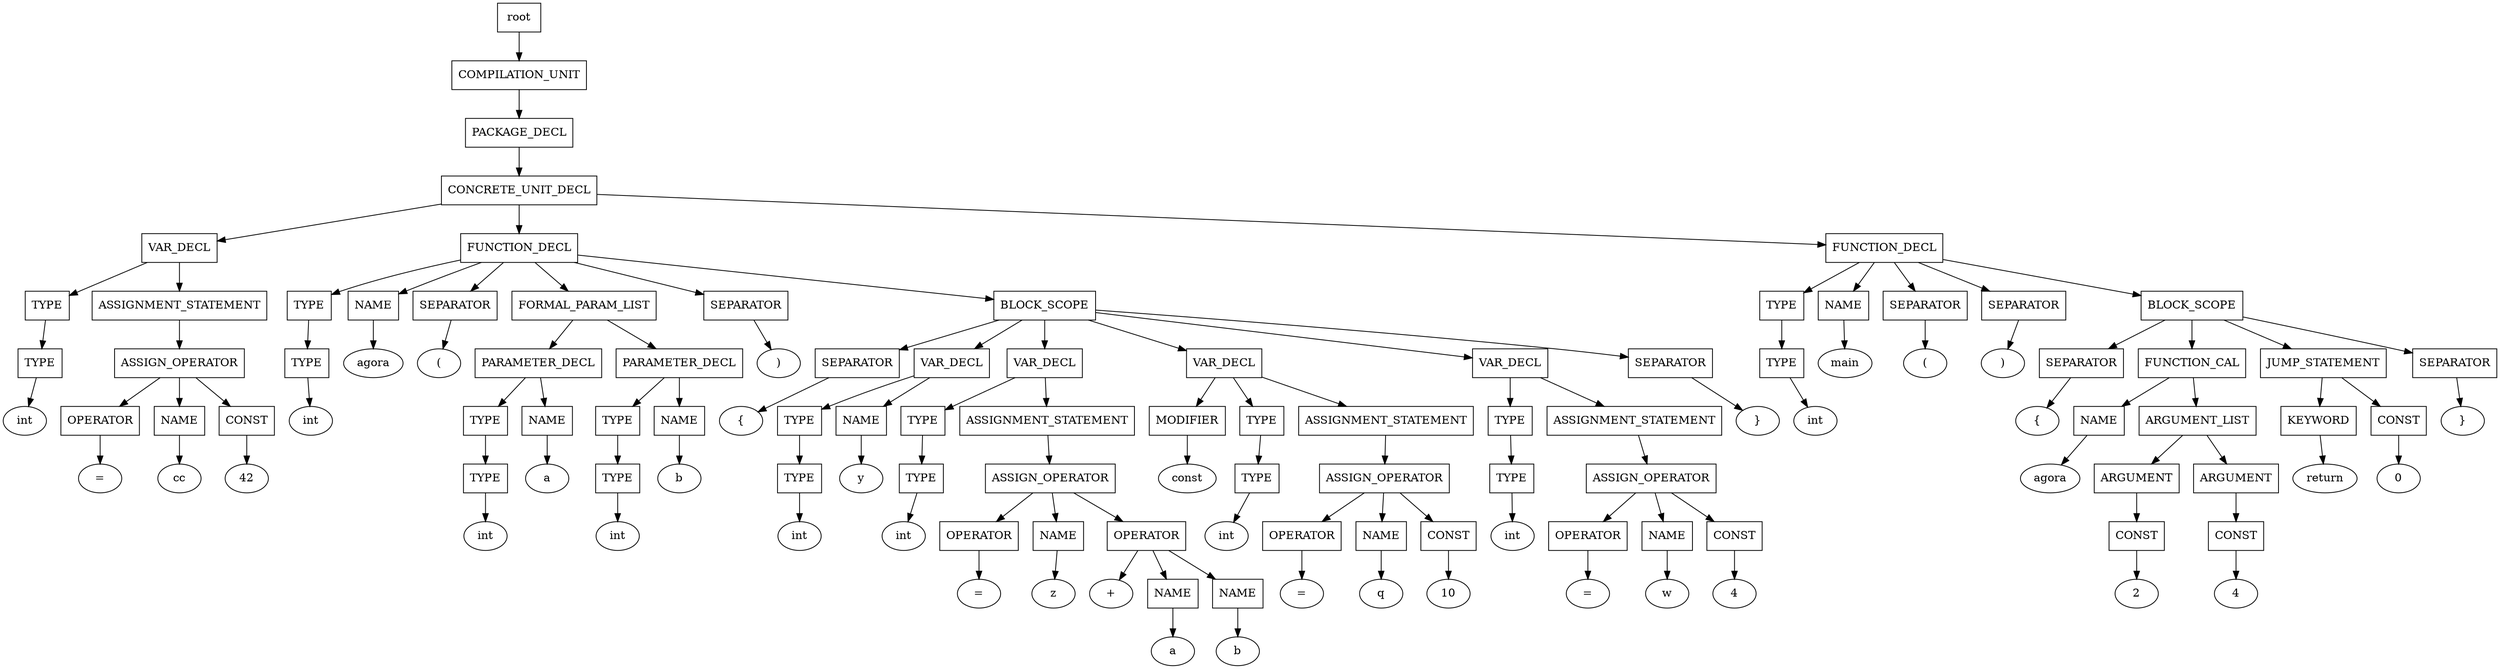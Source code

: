 digraph G {
	splines="TRUE";
	n_0 [label="root", shape="rectangle"]
	n_0 -> n_1
	n_1 [label="COMPILATION_UNIT", shape="rectangle"]
	n_1 -> n_2
	n_2 [label="PACKAGE_DECL", shape="rectangle"]
	n_2 -> n_3
	n_3 [label="CONCRETE_UNIT_DECL", shape="rectangle"]
	n_3 -> n_4
	n_4 [label="VAR_DECL", shape="rectangle"]
	n_4 -> n_7
	n_7 [label="TYPE", shape="rectangle"]
	n_7 -> n_20
	n_20 [label="TYPE", shape="rectangle"]
	n_20 -> n_42
	n_42 [label="int", shape="ellipse"]
	n_4 -> n_8
	n_8 [label="ASSIGNMENT_STATEMENT", shape="rectangle"]
	n_8 -> n_21
	n_21 [label="ASSIGN_OPERATOR", shape="rectangle"]
	n_21 -> n_43
	n_43 [label="OPERATOR", shape="rectangle"]
	n_43 -> n_69
	n_69 [label="=", shape="ellipse"]
	n_21 -> n_44
	n_44 [label="NAME", shape="rectangle"]
	n_44 -> n_70
	n_70 [label="cc", shape="ellipse"]
	n_21 -> n_45
	n_45 [label="CONST", shape="rectangle"]
	n_45 -> n_71
	n_71 [label="42", shape="ellipse"]
	n_3 -> n_5
	n_5 [label="FUNCTION_DECL", shape="rectangle"]
	n_5 -> n_9
	n_9 [label="TYPE", shape="rectangle"]
	n_9 -> n_22
	n_22 [label="TYPE", shape="rectangle"]
	n_22 -> n_46
	n_46 [label="int", shape="ellipse"]
	n_5 -> n_10
	n_10 [label="NAME", shape="rectangle"]
	n_10 -> n_23
	n_23 [label="agora", shape="ellipse"]
	n_5 -> n_11
	n_11 [label="SEPARATOR", shape="rectangle"]
	n_11 -> n_24
	n_24 [label="(", shape="ellipse"]
	n_5 -> n_12
	n_12 [label="FORMAL_PARAM_LIST", shape="rectangle"]
	n_12 -> n_25
	n_25 [label="PARAMETER_DECL", shape="rectangle"]
	n_25 -> n_47
	n_47 [label="TYPE", shape="rectangle"]
	n_47 -> n_72
	n_72 [label="TYPE", shape="rectangle"]
	n_72 -> n_90
	n_90 [label="int", shape="ellipse"]
	n_25 -> n_48
	n_48 [label="NAME", shape="rectangle"]
	n_48 -> n_73
	n_73 [label="a", shape="ellipse"]
	n_12 -> n_26
	n_26 [label="PARAMETER_DECL", shape="rectangle"]
	n_26 -> n_49
	n_49 [label="TYPE", shape="rectangle"]
	n_49 -> n_74
	n_74 [label="TYPE", shape="rectangle"]
	n_74 -> n_91
	n_91 [label="int", shape="ellipse"]
	n_26 -> n_50
	n_50 [label="NAME", shape="rectangle"]
	n_50 -> n_75
	n_75 [label="b", shape="ellipse"]
	n_5 -> n_13
	n_13 [label="SEPARATOR", shape="rectangle"]
	n_13 -> n_27
	n_27 [label=")", shape="ellipse"]
	n_5 -> n_14
	n_14 [label="BLOCK_SCOPE", shape="rectangle"]
	n_14 -> n_28
	n_28 [label="SEPARATOR", shape="rectangle"]
	n_28 -> n_51
	n_51 [label="{", shape="ellipse"]
	n_14 -> n_29
	n_29 [label="VAR_DECL", shape="rectangle"]
	n_29 -> n_52
	n_52 [label="TYPE", shape="rectangle"]
	n_52 -> n_76
	n_76 [label="TYPE", shape="rectangle"]
	n_76 -> n_92
	n_92 [label="int", shape="ellipse"]
	n_29 -> n_53
	n_53 [label="NAME", shape="rectangle"]
	n_53 -> n_77
	n_77 [label="y", shape="ellipse"]
	n_14 -> n_30
	n_30 [label="VAR_DECL", shape="rectangle"]
	n_30 -> n_54
	n_54 [label="TYPE", shape="rectangle"]
	n_54 -> n_78
	n_78 [label="TYPE", shape="rectangle"]
	n_78 -> n_93
	n_93 [label="int", shape="ellipse"]
	n_30 -> n_55
	n_55 [label="ASSIGNMENT_STATEMENT", shape="rectangle"]
	n_55 -> n_79
	n_79 [label="ASSIGN_OPERATOR", shape="rectangle"]
	n_79 -> n_94
	n_94 [label="OPERATOR", shape="rectangle"]
	n_94 -> n_107
	n_107 [label="=", shape="ellipse"]
	n_79 -> n_95
	n_95 [label="NAME", shape="rectangle"]
	n_95 -> n_108
	n_108 [label="z", shape="ellipse"]
	n_79 -> n_96
	n_96 [label="OPERATOR", shape="rectangle"]
	n_96 -> n_109
	n_109 [label="+", shape="ellipse"]
	n_96 -> n_110
	n_110 [label="NAME", shape="rectangle"]
	n_110 -> n_120
	n_120 [label="a", shape="ellipse"]
	n_96 -> n_111
	n_111 [label="NAME", shape="rectangle"]
	n_111 -> n_121
	n_121 [label="b", shape="ellipse"]
	n_14 -> n_31
	n_31 [label="VAR_DECL", shape="rectangle"]
	n_31 -> n_56
	n_56 [label="MODIFIER", shape="rectangle"]
	n_56 -> n_80
	n_80 [label="const", shape="ellipse"]
	n_31 -> n_57
	n_57 [label="TYPE", shape="rectangle"]
	n_57 -> n_81
	n_81 [label="TYPE", shape="rectangle"]
	n_81 -> n_97
	n_97 [label="int", shape="ellipse"]
	n_31 -> n_58
	n_58 [label="ASSIGNMENT_STATEMENT", shape="rectangle"]
	n_58 -> n_82
	n_82 [label="ASSIGN_OPERATOR", shape="rectangle"]
	n_82 -> n_98
	n_98 [label="OPERATOR", shape="rectangle"]
	n_98 -> n_112
	n_112 [label="=", shape="ellipse"]
	n_82 -> n_99
	n_99 [label="NAME", shape="rectangle"]
	n_99 -> n_113
	n_113 [label="q", shape="ellipse"]
	n_82 -> n_100
	n_100 [label="CONST", shape="rectangle"]
	n_100 -> n_114
	n_114 [label="10", shape="ellipse"]
	n_14 -> n_32
	n_32 [label="VAR_DECL", shape="rectangle"]
	n_32 -> n_59
	n_59 [label="TYPE", shape="rectangle"]
	n_59 -> n_83
	n_83 [label="TYPE", shape="rectangle"]
	n_83 -> n_101
	n_101 [label="int", shape="ellipse"]
	n_32 -> n_60
	n_60 [label="ASSIGNMENT_STATEMENT", shape="rectangle"]
	n_60 -> n_84
	n_84 [label="ASSIGN_OPERATOR", shape="rectangle"]
	n_84 -> n_102
	n_102 [label="OPERATOR", shape="rectangle"]
	n_102 -> n_115
	n_115 [label="=", shape="ellipse"]
	n_84 -> n_103
	n_103 [label="NAME", shape="rectangle"]
	n_103 -> n_116
	n_116 [label="w", shape="ellipse"]
	n_84 -> n_104
	n_104 [label="CONST", shape="rectangle"]
	n_104 -> n_117
	n_117 [label="4", shape="ellipse"]
	n_14 -> n_33
	n_33 [label="SEPARATOR", shape="rectangle"]
	n_33 -> n_61
	n_61 [label="}", shape="ellipse"]
	n_3 -> n_6
	n_6 [label="FUNCTION_DECL", shape="rectangle"]
	n_6 -> n_15
	n_15 [label="TYPE", shape="rectangle"]
	n_15 -> n_34
	n_34 [label="TYPE", shape="rectangle"]
	n_34 -> n_62
	n_62 [label="int", shape="ellipse"]
	n_6 -> n_16
	n_16 [label="NAME", shape="rectangle"]
	n_16 -> n_35
	n_35 [label="main", shape="ellipse"]
	n_6 -> n_17
	n_17 [label="SEPARATOR", shape="rectangle"]
	n_17 -> n_36
	n_36 [label="(", shape="ellipse"]
	n_6 -> n_18
	n_18 [label="SEPARATOR", shape="rectangle"]
	n_18 -> n_37
	n_37 [label=")", shape="ellipse"]
	n_6 -> n_19
	n_19 [label="BLOCK_SCOPE", shape="rectangle"]
	n_19 -> n_38
	n_38 [label="SEPARATOR", shape="rectangle"]
	n_38 -> n_63
	n_63 [label="{", shape="ellipse"]
	n_19 -> n_39
	n_39 [label="FUNCTION_CAL", shape="rectangle"]
	n_39 -> n_64
	n_64 [label="NAME", shape="rectangle"]
	n_64 -> n_85
	n_85 [label="agora", shape="ellipse"]
	n_39 -> n_65
	n_65 [label="ARGUMENT_LIST", shape="rectangle"]
	n_65 -> n_86
	n_86 [label="ARGUMENT", shape="rectangle"]
	n_86 -> n_105
	n_105 [label="CONST", shape="rectangle"]
	n_105 -> n_118
	n_118 [label="2", shape="ellipse"]
	n_65 -> n_87
	n_87 [label="ARGUMENT", shape="rectangle"]
	n_87 -> n_106
	n_106 [label="CONST", shape="rectangle"]
	n_106 -> n_119
	n_119 [label="4", shape="ellipse"]
	n_19 -> n_40
	n_40 [label="JUMP_STATEMENT", shape="rectangle"]
	n_40 -> n_66
	n_66 [label="KEYWORD", shape="rectangle"]
	n_66 -> n_88
	n_88 [label="return", shape="ellipse"]
	n_40 -> n_67
	n_67 [label="CONST", shape="rectangle"]
	n_67 -> n_89
	n_89 [label="0", shape="ellipse"]
	n_19 -> n_41
	n_41 [label="SEPARATOR", shape="rectangle"]
	n_41 -> n_68
	n_68 [label="}", shape="ellipse"]
}